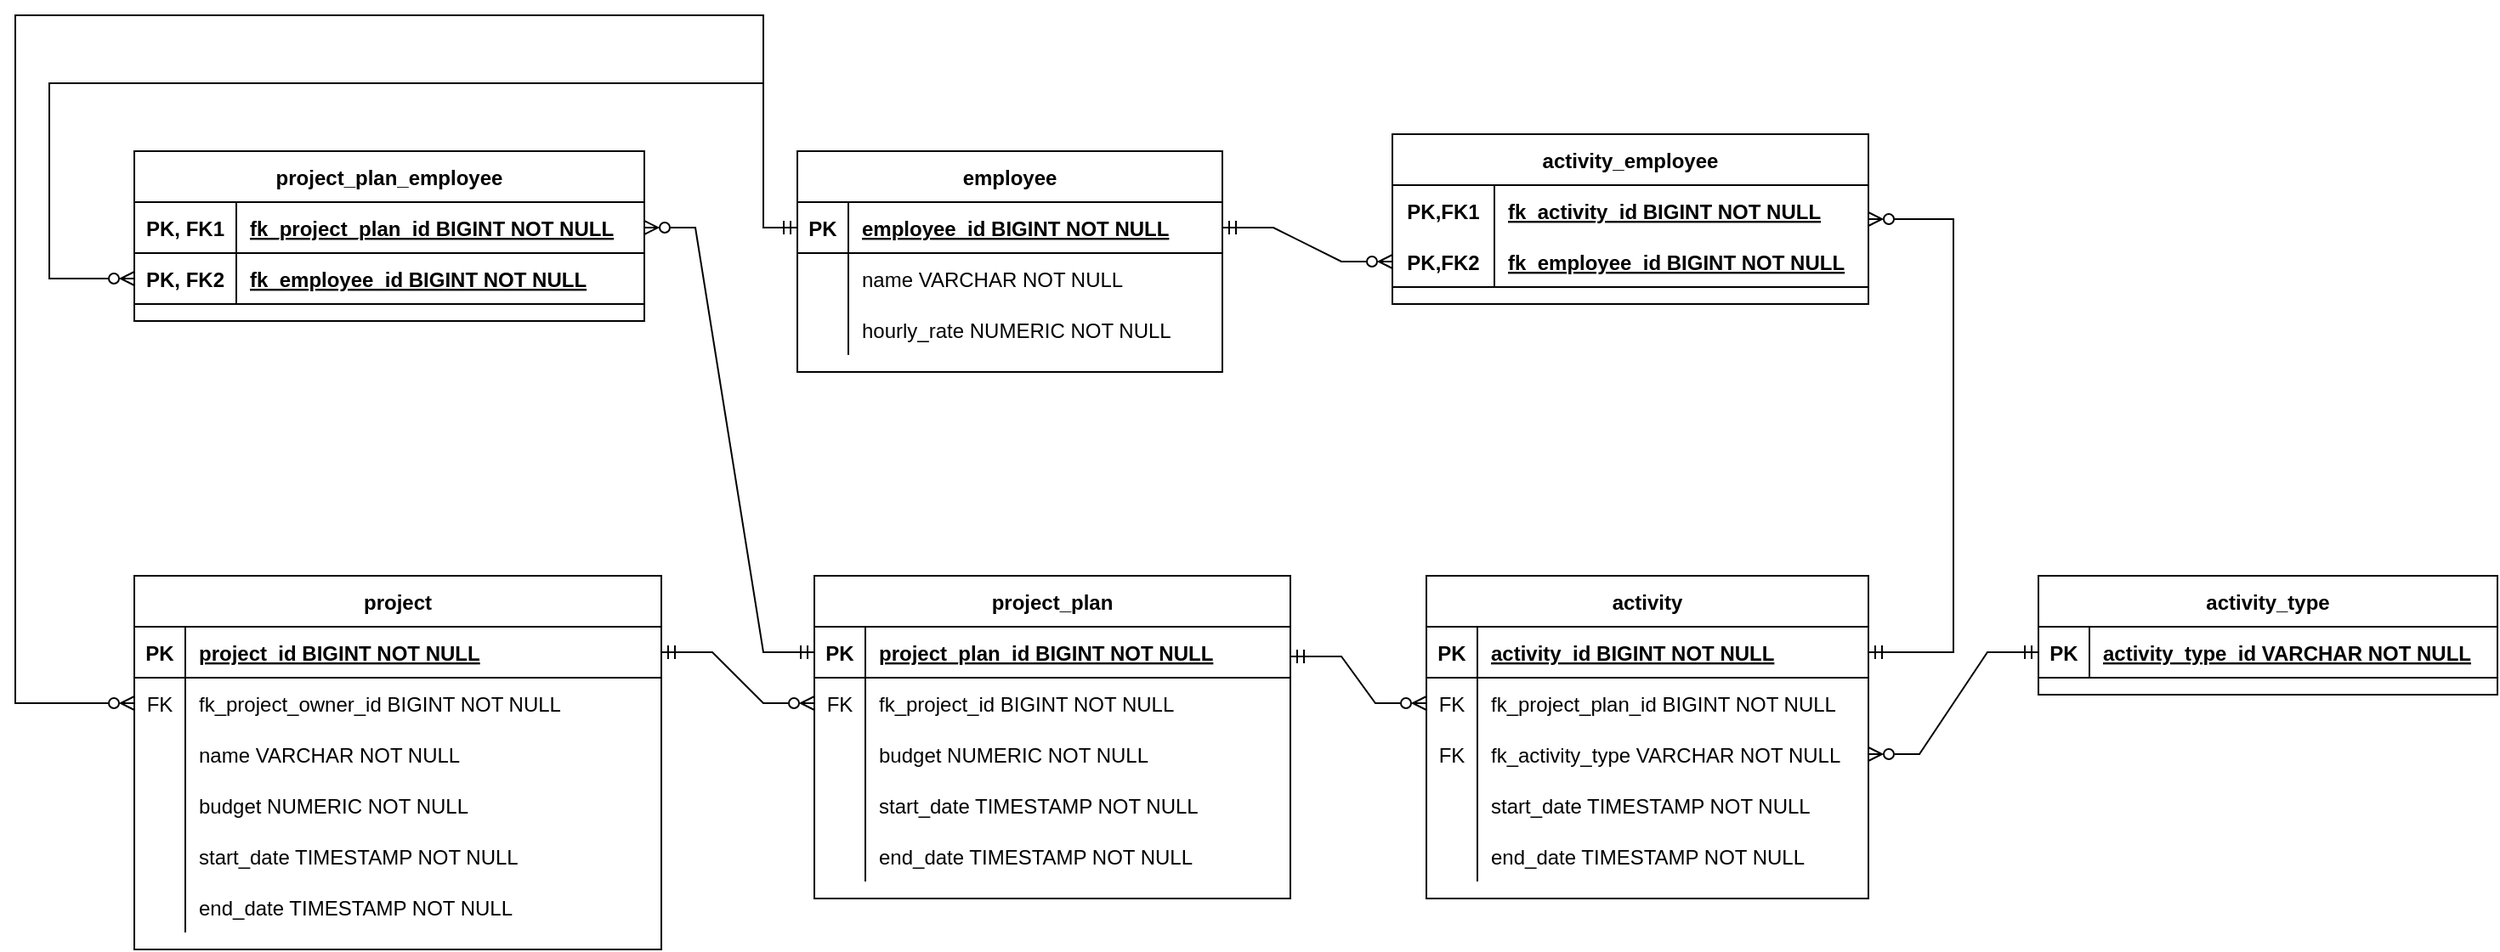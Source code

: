 <mxfile version="20.3.0" type="device"><diagram id="R2lEEEUBdFMjLlhIrx00" name="Page-1"><mxGraphModel dx="1875" dy="2206" grid="1" gridSize="10" guides="1" tooltips="1" connect="1" arrows="1" fold="1" page="1" pageScale="1" pageWidth="850" pageHeight="1100" math="0" shadow="0" extFonts="Permanent Marker^https://fonts.googleapis.com/css?family=Permanent+Marker"><root><mxCell id="0"/><mxCell id="1" parent="0"/><mxCell id="RVEymTdGyVtFN6aPBOsJ-1" value="project" style="shape=table;startSize=30;container=1;collapsible=1;childLayout=tableLayout;fixedRows=1;rowLines=0;fontStyle=1;align=center;resizeLast=1;" parent="1" vertex="1"><mxGeometry x="80" y="160" width="310" height="220" as="geometry"/></mxCell><mxCell id="RVEymTdGyVtFN6aPBOsJ-2" value="" style="shape=tableRow;horizontal=0;startSize=0;swimlaneHead=0;swimlaneBody=0;fillColor=none;collapsible=0;dropTarget=0;points=[[0,0.5],[1,0.5]];portConstraint=eastwest;top=0;left=0;right=0;bottom=1;" parent="RVEymTdGyVtFN6aPBOsJ-1" vertex="1"><mxGeometry y="30" width="310" height="30" as="geometry"/></mxCell><mxCell id="RVEymTdGyVtFN6aPBOsJ-3" value="PK" style="shape=partialRectangle;connectable=0;fillColor=none;top=0;left=0;bottom=0;right=0;fontStyle=1;overflow=hidden;" parent="RVEymTdGyVtFN6aPBOsJ-2" vertex="1"><mxGeometry width="30" height="30" as="geometry"><mxRectangle width="30" height="30" as="alternateBounds"/></mxGeometry></mxCell><mxCell id="RVEymTdGyVtFN6aPBOsJ-4" value="project_id BIGINT NOT NULL" style="shape=partialRectangle;connectable=0;fillColor=none;top=0;left=0;bottom=0;right=0;align=left;spacingLeft=6;fontStyle=5;overflow=hidden;" parent="RVEymTdGyVtFN6aPBOsJ-2" vertex="1"><mxGeometry x="30" width="280" height="30" as="geometry"><mxRectangle width="280" height="30" as="alternateBounds"/></mxGeometry></mxCell><mxCell id="RVEymTdGyVtFN6aPBOsJ-43" value="" style="shape=tableRow;horizontal=0;startSize=0;swimlaneHead=0;swimlaneBody=0;fillColor=none;collapsible=0;dropTarget=0;points=[[0,0.5],[1,0.5]];portConstraint=eastwest;top=0;left=0;right=0;bottom=0;" parent="RVEymTdGyVtFN6aPBOsJ-1" vertex="1"><mxGeometry y="60" width="310" height="30" as="geometry"/></mxCell><mxCell id="RVEymTdGyVtFN6aPBOsJ-44" value="FK" style="shape=partialRectangle;connectable=0;fillColor=none;top=0;left=0;bottom=0;right=0;fontStyle=0;overflow=hidden;" parent="RVEymTdGyVtFN6aPBOsJ-43" vertex="1"><mxGeometry width="30" height="30" as="geometry"><mxRectangle width="30" height="30" as="alternateBounds"/></mxGeometry></mxCell><mxCell id="RVEymTdGyVtFN6aPBOsJ-45" value="fk_project_owner_id BIGINT NOT NULL" style="shape=partialRectangle;connectable=0;fillColor=none;top=0;left=0;bottom=0;right=0;align=left;spacingLeft=6;fontStyle=0;overflow=hidden;" parent="RVEymTdGyVtFN6aPBOsJ-43" vertex="1"><mxGeometry x="30" width="280" height="30" as="geometry"><mxRectangle width="280" height="30" as="alternateBounds"/></mxGeometry></mxCell><mxCell id="RVEymTdGyVtFN6aPBOsJ-5" value="" style="shape=tableRow;horizontal=0;startSize=0;swimlaneHead=0;swimlaneBody=0;fillColor=none;collapsible=0;dropTarget=0;points=[[0,0.5],[1,0.5]];portConstraint=eastwest;top=0;left=0;right=0;bottom=0;" parent="RVEymTdGyVtFN6aPBOsJ-1" vertex="1"><mxGeometry y="90" width="310" height="30" as="geometry"/></mxCell><mxCell id="RVEymTdGyVtFN6aPBOsJ-6" value="" style="shape=partialRectangle;connectable=0;fillColor=none;top=0;left=0;bottom=0;right=0;editable=1;overflow=hidden;" parent="RVEymTdGyVtFN6aPBOsJ-5" vertex="1"><mxGeometry width="30" height="30" as="geometry"><mxRectangle width="30" height="30" as="alternateBounds"/></mxGeometry></mxCell><mxCell id="RVEymTdGyVtFN6aPBOsJ-7" value="name VARCHAR NOT NULL" style="shape=partialRectangle;connectable=0;fillColor=none;top=0;left=0;bottom=0;right=0;align=left;spacingLeft=6;overflow=hidden;" parent="RVEymTdGyVtFN6aPBOsJ-5" vertex="1"><mxGeometry x="30" width="280" height="30" as="geometry"><mxRectangle width="280" height="30" as="alternateBounds"/></mxGeometry></mxCell><mxCell id="RVEymTdGyVtFN6aPBOsJ-62" value="" style="shape=tableRow;horizontal=0;startSize=0;swimlaneHead=0;swimlaneBody=0;fillColor=none;collapsible=0;dropTarget=0;points=[[0,0.5],[1,0.5]];portConstraint=eastwest;top=0;left=0;right=0;bottom=0;" parent="RVEymTdGyVtFN6aPBOsJ-1" vertex="1"><mxGeometry y="120" width="310" height="30" as="geometry"/></mxCell><mxCell id="RVEymTdGyVtFN6aPBOsJ-63" value="" style="shape=partialRectangle;connectable=0;fillColor=none;top=0;left=0;bottom=0;right=0;editable=1;overflow=hidden;" parent="RVEymTdGyVtFN6aPBOsJ-62" vertex="1"><mxGeometry width="30" height="30" as="geometry"><mxRectangle width="30" height="30" as="alternateBounds"/></mxGeometry></mxCell><mxCell id="RVEymTdGyVtFN6aPBOsJ-64" value="budget NUMERIC NOT NULL" style="shape=partialRectangle;connectable=0;fillColor=none;top=0;left=0;bottom=0;right=0;align=left;spacingLeft=6;overflow=hidden;" parent="RVEymTdGyVtFN6aPBOsJ-62" vertex="1"><mxGeometry x="30" width="280" height="30" as="geometry"><mxRectangle width="280" height="30" as="alternateBounds"/></mxGeometry></mxCell><mxCell id="RVEymTdGyVtFN6aPBOsJ-8" value="" style="shape=tableRow;horizontal=0;startSize=0;swimlaneHead=0;swimlaneBody=0;fillColor=none;collapsible=0;dropTarget=0;points=[[0,0.5],[1,0.5]];portConstraint=eastwest;top=0;left=0;right=0;bottom=0;" parent="RVEymTdGyVtFN6aPBOsJ-1" vertex="1"><mxGeometry y="150" width="310" height="30" as="geometry"/></mxCell><mxCell id="RVEymTdGyVtFN6aPBOsJ-9" value="" style="shape=partialRectangle;connectable=0;fillColor=none;top=0;left=0;bottom=0;right=0;editable=1;overflow=hidden;" parent="RVEymTdGyVtFN6aPBOsJ-8" vertex="1"><mxGeometry width="30" height="30" as="geometry"><mxRectangle width="30" height="30" as="alternateBounds"/></mxGeometry></mxCell><mxCell id="RVEymTdGyVtFN6aPBOsJ-10" value="start_date TIMESTAMP NOT NULL" style="shape=partialRectangle;connectable=0;fillColor=none;top=0;left=0;bottom=0;right=0;align=left;spacingLeft=6;overflow=hidden;" parent="RVEymTdGyVtFN6aPBOsJ-8" vertex="1"><mxGeometry x="30" width="280" height="30" as="geometry"><mxRectangle width="280" height="30" as="alternateBounds"/></mxGeometry></mxCell><mxCell id="RVEymTdGyVtFN6aPBOsJ-11" value="" style="shape=tableRow;horizontal=0;startSize=0;swimlaneHead=0;swimlaneBody=0;fillColor=none;collapsible=0;dropTarget=0;points=[[0,0.5],[1,0.5]];portConstraint=eastwest;top=0;left=0;right=0;bottom=0;" parent="RVEymTdGyVtFN6aPBOsJ-1" vertex="1"><mxGeometry y="180" width="310" height="30" as="geometry"/></mxCell><mxCell id="RVEymTdGyVtFN6aPBOsJ-12" value="" style="shape=partialRectangle;connectable=0;fillColor=none;top=0;left=0;bottom=0;right=0;editable=1;overflow=hidden;" parent="RVEymTdGyVtFN6aPBOsJ-11" vertex="1"><mxGeometry width="30" height="30" as="geometry"><mxRectangle width="30" height="30" as="alternateBounds"/></mxGeometry></mxCell><mxCell id="RVEymTdGyVtFN6aPBOsJ-13" value="end_date TIMESTAMP NOT NULL" style="shape=partialRectangle;connectable=0;fillColor=none;top=0;left=0;bottom=0;right=0;align=left;spacingLeft=6;overflow=hidden;" parent="RVEymTdGyVtFN6aPBOsJ-11" vertex="1"><mxGeometry x="30" width="280" height="30" as="geometry"><mxRectangle width="280" height="30" as="alternateBounds"/></mxGeometry></mxCell><mxCell id="RVEymTdGyVtFN6aPBOsJ-14" value="project_plan" style="shape=table;startSize=30;container=1;collapsible=1;childLayout=tableLayout;fixedRows=1;rowLines=0;fontStyle=1;align=center;resizeLast=1;" parent="1" vertex="1"><mxGeometry x="480" y="160" width="280" height="190" as="geometry"/></mxCell><mxCell id="RVEymTdGyVtFN6aPBOsJ-15" value="" style="shape=tableRow;horizontal=0;startSize=0;swimlaneHead=0;swimlaneBody=0;fillColor=none;collapsible=0;dropTarget=0;points=[[0,0.5],[1,0.5]];portConstraint=eastwest;top=0;left=0;right=0;bottom=1;" parent="RVEymTdGyVtFN6aPBOsJ-14" vertex="1"><mxGeometry y="30" width="280" height="30" as="geometry"/></mxCell><mxCell id="RVEymTdGyVtFN6aPBOsJ-16" value="PK" style="shape=partialRectangle;connectable=0;fillColor=none;top=0;left=0;bottom=0;right=0;fontStyle=1;overflow=hidden;" parent="RVEymTdGyVtFN6aPBOsJ-15" vertex="1"><mxGeometry width="30" height="30" as="geometry"><mxRectangle width="30" height="30" as="alternateBounds"/></mxGeometry></mxCell><mxCell id="RVEymTdGyVtFN6aPBOsJ-17" value="project_plan_id BIGINT NOT NULL" style="shape=partialRectangle;connectable=0;fillColor=none;top=0;left=0;bottom=0;right=0;align=left;spacingLeft=6;fontStyle=5;overflow=hidden;" parent="RVEymTdGyVtFN6aPBOsJ-15" vertex="1"><mxGeometry x="30" width="250" height="30" as="geometry"><mxRectangle width="250" height="30" as="alternateBounds"/></mxGeometry></mxCell><mxCell id="RVEymTdGyVtFN6aPBOsJ-27" value="" style="shape=tableRow;horizontal=0;startSize=0;swimlaneHead=0;swimlaneBody=0;fillColor=none;collapsible=0;dropTarget=0;points=[[0,0.5],[1,0.5]];portConstraint=eastwest;top=0;left=0;right=0;bottom=0;" parent="RVEymTdGyVtFN6aPBOsJ-14" vertex="1"><mxGeometry y="60" width="280" height="30" as="geometry"/></mxCell><mxCell id="RVEymTdGyVtFN6aPBOsJ-28" value="FK" style="shape=partialRectangle;connectable=0;fillColor=none;top=0;left=0;bottom=0;right=0;fontStyle=0;overflow=hidden;" parent="RVEymTdGyVtFN6aPBOsJ-27" vertex="1"><mxGeometry width="30" height="30" as="geometry"><mxRectangle width="30" height="30" as="alternateBounds"/></mxGeometry></mxCell><mxCell id="RVEymTdGyVtFN6aPBOsJ-29" value="fk_project_id BIGINT NOT NULL" style="shape=partialRectangle;connectable=0;fillColor=none;top=0;left=0;bottom=0;right=0;align=left;spacingLeft=6;fontStyle=0;overflow=hidden;" parent="RVEymTdGyVtFN6aPBOsJ-27" vertex="1"><mxGeometry x="30" width="250" height="30" as="geometry"><mxRectangle width="250" height="30" as="alternateBounds"/></mxGeometry></mxCell><mxCell id="RVEymTdGyVtFN6aPBOsJ-18" value="" style="shape=tableRow;horizontal=0;startSize=0;swimlaneHead=0;swimlaneBody=0;fillColor=none;collapsible=0;dropTarget=0;points=[[0,0.5],[1,0.5]];portConstraint=eastwest;top=0;left=0;right=0;bottom=0;" parent="RVEymTdGyVtFN6aPBOsJ-14" vertex="1"><mxGeometry y="90" width="280" height="30" as="geometry"/></mxCell><mxCell id="RVEymTdGyVtFN6aPBOsJ-19" value="" style="shape=partialRectangle;connectable=0;fillColor=none;top=0;left=0;bottom=0;right=0;editable=1;overflow=hidden;" parent="RVEymTdGyVtFN6aPBOsJ-18" vertex="1"><mxGeometry width="30" height="30" as="geometry"><mxRectangle width="30" height="30" as="alternateBounds"/></mxGeometry></mxCell><mxCell id="RVEymTdGyVtFN6aPBOsJ-20" value="budget NUMERIC NOT NULL" style="shape=partialRectangle;connectable=0;fillColor=none;top=0;left=0;bottom=0;right=0;align=left;spacingLeft=6;overflow=hidden;" parent="RVEymTdGyVtFN6aPBOsJ-18" vertex="1"><mxGeometry x="30" width="250" height="30" as="geometry"><mxRectangle width="250" height="30" as="alternateBounds"/></mxGeometry></mxCell><mxCell id="RVEymTdGyVtFN6aPBOsJ-21" value="" style="shape=tableRow;horizontal=0;startSize=0;swimlaneHead=0;swimlaneBody=0;fillColor=none;collapsible=0;dropTarget=0;points=[[0,0.5],[1,0.5]];portConstraint=eastwest;top=0;left=0;right=0;bottom=0;" parent="RVEymTdGyVtFN6aPBOsJ-14" vertex="1"><mxGeometry y="120" width="280" height="30" as="geometry"/></mxCell><mxCell id="RVEymTdGyVtFN6aPBOsJ-22" value="" style="shape=partialRectangle;connectable=0;fillColor=none;top=0;left=0;bottom=0;right=0;editable=1;overflow=hidden;" parent="RVEymTdGyVtFN6aPBOsJ-21" vertex="1"><mxGeometry width="30" height="30" as="geometry"><mxRectangle width="30" height="30" as="alternateBounds"/></mxGeometry></mxCell><mxCell id="RVEymTdGyVtFN6aPBOsJ-23" value="start_date TIMESTAMP NOT NULL" style="shape=partialRectangle;connectable=0;fillColor=none;top=0;left=0;bottom=0;right=0;align=left;spacingLeft=6;overflow=hidden;" parent="RVEymTdGyVtFN6aPBOsJ-21" vertex="1"><mxGeometry x="30" width="250" height="30" as="geometry"><mxRectangle width="250" height="30" as="alternateBounds"/></mxGeometry></mxCell><mxCell id="RVEymTdGyVtFN6aPBOsJ-24" value="" style="shape=tableRow;horizontal=0;startSize=0;swimlaneHead=0;swimlaneBody=0;fillColor=none;collapsible=0;dropTarget=0;points=[[0,0.5],[1,0.5]];portConstraint=eastwest;top=0;left=0;right=0;bottom=0;" parent="RVEymTdGyVtFN6aPBOsJ-14" vertex="1"><mxGeometry y="150" width="280" height="30" as="geometry"/></mxCell><mxCell id="RVEymTdGyVtFN6aPBOsJ-25" value="" style="shape=partialRectangle;connectable=0;fillColor=none;top=0;left=0;bottom=0;right=0;editable=1;overflow=hidden;" parent="RVEymTdGyVtFN6aPBOsJ-24" vertex="1"><mxGeometry width="30" height="30" as="geometry"><mxRectangle width="30" height="30" as="alternateBounds"/></mxGeometry></mxCell><mxCell id="RVEymTdGyVtFN6aPBOsJ-26" value="end_date TIMESTAMP NOT NULL" style="shape=partialRectangle;connectable=0;fillColor=none;top=0;left=0;bottom=0;right=0;align=left;spacingLeft=6;overflow=hidden;" parent="RVEymTdGyVtFN6aPBOsJ-24" vertex="1"><mxGeometry x="30" width="250" height="30" as="geometry"><mxRectangle width="250" height="30" as="alternateBounds"/></mxGeometry></mxCell><mxCell id="RVEymTdGyVtFN6aPBOsJ-30" value="employee" style="shape=table;startSize=30;container=1;collapsible=1;childLayout=tableLayout;fixedRows=1;rowLines=0;fontStyle=1;align=center;resizeLast=1;" parent="1" vertex="1"><mxGeometry x="470" y="-90" width="250" height="130" as="geometry"/></mxCell><mxCell id="RVEymTdGyVtFN6aPBOsJ-31" value="" style="shape=tableRow;horizontal=0;startSize=0;swimlaneHead=0;swimlaneBody=0;fillColor=none;collapsible=0;dropTarget=0;points=[[0,0.5],[1,0.5]];portConstraint=eastwest;top=0;left=0;right=0;bottom=1;" parent="RVEymTdGyVtFN6aPBOsJ-30" vertex="1"><mxGeometry y="30" width="250" height="30" as="geometry"/></mxCell><mxCell id="RVEymTdGyVtFN6aPBOsJ-32" value="PK" style="shape=partialRectangle;connectable=0;fillColor=none;top=0;left=0;bottom=0;right=0;fontStyle=1;overflow=hidden;" parent="RVEymTdGyVtFN6aPBOsJ-31" vertex="1"><mxGeometry width="30" height="30" as="geometry"><mxRectangle width="30" height="30" as="alternateBounds"/></mxGeometry></mxCell><mxCell id="RVEymTdGyVtFN6aPBOsJ-33" value="employee_id BIGINT NOT NULL" style="shape=partialRectangle;connectable=0;fillColor=none;top=0;left=0;bottom=0;right=0;align=left;spacingLeft=6;fontStyle=5;overflow=hidden;" parent="RVEymTdGyVtFN6aPBOsJ-31" vertex="1"><mxGeometry x="30" width="220" height="30" as="geometry"><mxRectangle width="220" height="30" as="alternateBounds"/></mxGeometry></mxCell><mxCell id="RVEymTdGyVtFN6aPBOsJ-34" value="" style="shape=tableRow;horizontal=0;startSize=0;swimlaneHead=0;swimlaneBody=0;fillColor=none;collapsible=0;dropTarget=0;points=[[0,0.5],[1,0.5]];portConstraint=eastwest;top=0;left=0;right=0;bottom=0;" parent="RVEymTdGyVtFN6aPBOsJ-30" vertex="1"><mxGeometry y="60" width="250" height="30" as="geometry"/></mxCell><mxCell id="RVEymTdGyVtFN6aPBOsJ-35" value="" style="shape=partialRectangle;connectable=0;fillColor=none;top=0;left=0;bottom=0;right=0;editable=1;overflow=hidden;" parent="RVEymTdGyVtFN6aPBOsJ-34" vertex="1"><mxGeometry width="30" height="30" as="geometry"><mxRectangle width="30" height="30" as="alternateBounds"/></mxGeometry></mxCell><mxCell id="RVEymTdGyVtFN6aPBOsJ-36" value="name VARCHAR NOT NULL" style="shape=partialRectangle;connectable=0;fillColor=none;top=0;left=0;bottom=0;right=0;align=left;spacingLeft=6;overflow=hidden;" parent="RVEymTdGyVtFN6aPBOsJ-34" vertex="1"><mxGeometry x="30" width="220" height="30" as="geometry"><mxRectangle width="220" height="30" as="alternateBounds"/></mxGeometry></mxCell><mxCell id="RVEymTdGyVtFN6aPBOsJ-37" value="" style="shape=tableRow;horizontal=0;startSize=0;swimlaneHead=0;swimlaneBody=0;fillColor=none;collapsible=0;dropTarget=0;points=[[0,0.5],[1,0.5]];portConstraint=eastwest;top=0;left=0;right=0;bottom=0;" parent="RVEymTdGyVtFN6aPBOsJ-30" vertex="1"><mxGeometry y="90" width="250" height="30" as="geometry"/></mxCell><mxCell id="RVEymTdGyVtFN6aPBOsJ-38" value="" style="shape=partialRectangle;connectable=0;fillColor=none;top=0;left=0;bottom=0;right=0;editable=1;overflow=hidden;" parent="RVEymTdGyVtFN6aPBOsJ-37" vertex="1"><mxGeometry width="30" height="30" as="geometry"><mxRectangle width="30" height="30" as="alternateBounds"/></mxGeometry></mxCell><mxCell id="RVEymTdGyVtFN6aPBOsJ-39" value="hourly_rate NUMERIC NOT NULL" style="shape=partialRectangle;connectable=0;fillColor=none;top=0;left=0;bottom=0;right=0;align=left;spacingLeft=6;overflow=hidden;" parent="RVEymTdGyVtFN6aPBOsJ-37" vertex="1"><mxGeometry x="30" width="220" height="30" as="geometry"><mxRectangle width="220" height="30" as="alternateBounds"/></mxGeometry></mxCell><mxCell id="RVEymTdGyVtFN6aPBOsJ-46" value="activity" style="shape=table;startSize=30;container=1;collapsible=1;childLayout=tableLayout;fixedRows=1;rowLines=0;fontStyle=1;align=center;resizeLast=1;" parent="1" vertex="1"><mxGeometry x="840" y="160" width="260" height="190" as="geometry"/></mxCell><mxCell id="RVEymTdGyVtFN6aPBOsJ-47" value="" style="shape=tableRow;horizontal=0;startSize=0;swimlaneHead=0;swimlaneBody=0;fillColor=none;collapsible=0;dropTarget=0;points=[[0,0.5],[1,0.5]];portConstraint=eastwest;top=0;left=0;right=0;bottom=1;" parent="RVEymTdGyVtFN6aPBOsJ-46" vertex="1"><mxGeometry y="30" width="260" height="30" as="geometry"/></mxCell><mxCell id="RVEymTdGyVtFN6aPBOsJ-48" value="PK" style="shape=partialRectangle;connectable=0;fillColor=none;top=0;left=0;bottom=0;right=0;fontStyle=1;overflow=hidden;" parent="RVEymTdGyVtFN6aPBOsJ-47" vertex="1"><mxGeometry width="30" height="30" as="geometry"><mxRectangle width="30" height="30" as="alternateBounds"/></mxGeometry></mxCell><mxCell id="RVEymTdGyVtFN6aPBOsJ-49" value="activity_id BIGINT NOT NULL" style="shape=partialRectangle;connectable=0;fillColor=none;top=0;left=0;bottom=0;right=0;align=left;spacingLeft=6;fontStyle=5;overflow=hidden;" parent="RVEymTdGyVtFN6aPBOsJ-47" vertex="1"><mxGeometry x="30" width="230" height="30" as="geometry"><mxRectangle width="230" height="30" as="alternateBounds"/></mxGeometry></mxCell><mxCell id="RVEymTdGyVtFN6aPBOsJ-59" value="" style="shape=tableRow;horizontal=0;startSize=0;swimlaneHead=0;swimlaneBody=0;fillColor=none;collapsible=0;dropTarget=0;points=[[0,0.5],[1,0.5]];portConstraint=eastwest;top=0;left=0;right=0;bottom=0;" parent="RVEymTdGyVtFN6aPBOsJ-46" vertex="1"><mxGeometry y="60" width="260" height="30" as="geometry"/></mxCell><mxCell id="RVEymTdGyVtFN6aPBOsJ-60" value="FK" style="shape=partialRectangle;connectable=0;fillColor=none;top=0;left=0;bottom=0;right=0;fontStyle=0;overflow=hidden;" parent="RVEymTdGyVtFN6aPBOsJ-59" vertex="1"><mxGeometry width="30" height="30" as="geometry"><mxRectangle width="30" height="30" as="alternateBounds"/></mxGeometry></mxCell><mxCell id="RVEymTdGyVtFN6aPBOsJ-61" value="fk_project_plan_id BIGINT NOT NULL" style="shape=partialRectangle;connectable=0;fillColor=none;top=0;left=0;bottom=0;right=0;align=left;spacingLeft=6;fontStyle=0;overflow=hidden;" parent="RVEymTdGyVtFN6aPBOsJ-59" vertex="1"><mxGeometry x="30" width="230" height="30" as="geometry"><mxRectangle width="230" height="30" as="alternateBounds"/></mxGeometry></mxCell><mxCell id="RVEymTdGyVtFN6aPBOsJ-65" value="" style="shape=tableRow;horizontal=0;startSize=0;swimlaneHead=0;swimlaneBody=0;fillColor=none;collapsible=0;dropTarget=0;points=[[0,0.5],[1,0.5]];portConstraint=eastwest;top=0;left=0;right=0;bottom=0;" parent="RVEymTdGyVtFN6aPBOsJ-46" vertex="1"><mxGeometry y="90" width="260" height="30" as="geometry"/></mxCell><mxCell id="RVEymTdGyVtFN6aPBOsJ-66" value="FK" style="shape=partialRectangle;connectable=0;fillColor=none;top=0;left=0;bottom=0;right=0;fontStyle=0;overflow=hidden;" parent="RVEymTdGyVtFN6aPBOsJ-65" vertex="1"><mxGeometry width="30" height="30" as="geometry"><mxRectangle width="30" height="30" as="alternateBounds"/></mxGeometry></mxCell><mxCell id="RVEymTdGyVtFN6aPBOsJ-67" value="fk_activity_type VARCHAR NOT NULL" style="shape=partialRectangle;connectable=0;fillColor=none;top=0;left=0;bottom=0;right=0;align=left;spacingLeft=6;fontStyle=0;overflow=hidden;" parent="RVEymTdGyVtFN6aPBOsJ-65" vertex="1"><mxGeometry x="30" width="230" height="30" as="geometry"><mxRectangle width="230" height="30" as="alternateBounds"/></mxGeometry></mxCell><mxCell id="RVEymTdGyVtFN6aPBOsJ-50" value="" style="shape=tableRow;horizontal=0;startSize=0;swimlaneHead=0;swimlaneBody=0;fillColor=none;collapsible=0;dropTarget=0;points=[[0,0.5],[1,0.5]];portConstraint=eastwest;top=0;left=0;right=0;bottom=0;" parent="RVEymTdGyVtFN6aPBOsJ-46" vertex="1"><mxGeometry y="120" width="260" height="30" as="geometry"/></mxCell><mxCell id="RVEymTdGyVtFN6aPBOsJ-51" value="" style="shape=partialRectangle;connectable=0;fillColor=none;top=0;left=0;bottom=0;right=0;editable=1;overflow=hidden;" parent="RVEymTdGyVtFN6aPBOsJ-50" vertex="1"><mxGeometry width="30" height="30" as="geometry"><mxRectangle width="30" height="30" as="alternateBounds"/></mxGeometry></mxCell><mxCell id="RVEymTdGyVtFN6aPBOsJ-52" value="start_date TIMESTAMP NOT NULL" style="shape=partialRectangle;connectable=0;fillColor=none;top=0;left=0;bottom=0;right=0;align=left;spacingLeft=6;overflow=hidden;" parent="RVEymTdGyVtFN6aPBOsJ-50" vertex="1"><mxGeometry x="30" width="230" height="30" as="geometry"><mxRectangle width="230" height="30" as="alternateBounds"/></mxGeometry></mxCell><mxCell id="RVEymTdGyVtFN6aPBOsJ-53" value="" style="shape=tableRow;horizontal=0;startSize=0;swimlaneHead=0;swimlaneBody=0;fillColor=none;collapsible=0;dropTarget=0;points=[[0,0.5],[1,0.5]];portConstraint=eastwest;top=0;left=0;right=0;bottom=0;" parent="RVEymTdGyVtFN6aPBOsJ-46" vertex="1"><mxGeometry y="150" width="260" height="30" as="geometry"/></mxCell><mxCell id="RVEymTdGyVtFN6aPBOsJ-54" value="" style="shape=partialRectangle;connectable=0;fillColor=none;top=0;left=0;bottom=0;right=0;editable=1;overflow=hidden;" parent="RVEymTdGyVtFN6aPBOsJ-53" vertex="1"><mxGeometry width="30" height="30" as="geometry"><mxRectangle width="30" height="30" as="alternateBounds"/></mxGeometry></mxCell><mxCell id="RVEymTdGyVtFN6aPBOsJ-55" value="end_date TIMESTAMP NOT NULL" style="shape=partialRectangle;connectable=0;fillColor=none;top=0;left=0;bottom=0;right=0;align=left;spacingLeft=6;overflow=hidden;" parent="RVEymTdGyVtFN6aPBOsJ-53" vertex="1"><mxGeometry x="30" width="230" height="30" as="geometry"><mxRectangle width="230" height="30" as="alternateBounds"/></mxGeometry></mxCell><mxCell id="RVEymTdGyVtFN6aPBOsJ-68" value="activity_type" style="shape=table;startSize=30;container=1;collapsible=1;childLayout=tableLayout;fixedRows=1;rowLines=0;fontStyle=1;align=center;resizeLast=1;" parent="1" vertex="1"><mxGeometry x="1200" y="160" width="270" height="70" as="geometry"/></mxCell><mxCell id="RVEymTdGyVtFN6aPBOsJ-69" value="" style="shape=tableRow;horizontal=0;startSize=0;swimlaneHead=0;swimlaneBody=0;fillColor=none;collapsible=0;dropTarget=0;points=[[0,0.5],[1,0.5]];portConstraint=eastwest;top=0;left=0;right=0;bottom=1;" parent="RVEymTdGyVtFN6aPBOsJ-68" vertex="1"><mxGeometry y="30" width="270" height="30" as="geometry"/></mxCell><mxCell id="RVEymTdGyVtFN6aPBOsJ-70" value="PK" style="shape=partialRectangle;connectable=0;fillColor=none;top=0;left=0;bottom=0;right=0;fontStyle=1;overflow=hidden;" parent="RVEymTdGyVtFN6aPBOsJ-69" vertex="1"><mxGeometry width="30" height="30" as="geometry"><mxRectangle width="30" height="30" as="alternateBounds"/></mxGeometry></mxCell><mxCell id="RVEymTdGyVtFN6aPBOsJ-71" value="activity_type_id VARCHAR NOT NULL" style="shape=partialRectangle;connectable=0;fillColor=none;top=0;left=0;bottom=0;right=0;align=left;spacingLeft=6;fontStyle=5;overflow=hidden;" parent="RVEymTdGyVtFN6aPBOsJ-69" vertex="1"><mxGeometry x="30" width="240" height="30" as="geometry"><mxRectangle width="240" height="30" as="alternateBounds"/></mxGeometry></mxCell><mxCell id="RVEymTdGyVtFN6aPBOsJ-81" value="project_plan_employee" style="shape=table;startSize=30;container=1;collapsible=1;childLayout=tableLayout;fixedRows=1;rowLines=0;fontStyle=1;align=center;resizeLast=1;" parent="1" vertex="1"><mxGeometry x="80" y="-90" width="300" height="100" as="geometry"/></mxCell><mxCell id="RVEymTdGyVtFN6aPBOsJ-82" value="" style="shape=tableRow;horizontal=0;startSize=0;swimlaneHead=0;swimlaneBody=0;fillColor=none;collapsible=0;dropTarget=0;points=[[0,0.5],[1,0.5]];portConstraint=eastwest;top=0;left=0;right=0;bottom=1;" parent="RVEymTdGyVtFN6aPBOsJ-81" vertex="1"><mxGeometry y="30" width="300" height="30" as="geometry"/></mxCell><mxCell id="RVEymTdGyVtFN6aPBOsJ-83" value="PK, FK1" style="shape=partialRectangle;connectable=0;fillColor=none;top=0;left=0;bottom=0;right=0;fontStyle=1;overflow=hidden;" parent="RVEymTdGyVtFN6aPBOsJ-82" vertex="1"><mxGeometry width="60" height="30" as="geometry"><mxRectangle width="60" height="30" as="alternateBounds"/></mxGeometry></mxCell><mxCell id="RVEymTdGyVtFN6aPBOsJ-84" value="fk_project_plan_id BIGINT NOT NULL" style="shape=partialRectangle;connectable=0;fillColor=none;top=0;left=0;bottom=0;right=0;align=left;spacingLeft=6;fontStyle=5;overflow=hidden;" parent="RVEymTdGyVtFN6aPBOsJ-82" vertex="1"><mxGeometry x="60" width="240" height="30" as="geometry"><mxRectangle width="240" height="30" as="alternateBounds"/></mxGeometry></mxCell><mxCell id="RVEymTdGyVtFN6aPBOsJ-94" value="" style="shape=tableRow;horizontal=0;startSize=0;swimlaneHead=0;swimlaneBody=0;fillColor=none;collapsible=0;dropTarget=0;points=[[0,0.5],[1,0.5]];portConstraint=eastwest;top=0;left=0;right=0;bottom=1;" parent="RVEymTdGyVtFN6aPBOsJ-81" vertex="1"><mxGeometry y="60" width="300" height="30" as="geometry"/></mxCell><mxCell id="RVEymTdGyVtFN6aPBOsJ-95" value="PK, FK2" style="shape=partialRectangle;connectable=0;fillColor=none;top=0;left=0;bottom=0;right=0;fontStyle=1;overflow=hidden;" parent="RVEymTdGyVtFN6aPBOsJ-94" vertex="1"><mxGeometry width="60" height="30" as="geometry"><mxRectangle width="60" height="30" as="alternateBounds"/></mxGeometry></mxCell><mxCell id="RVEymTdGyVtFN6aPBOsJ-96" value="fk_employee_id BIGINT NOT NULL" style="shape=partialRectangle;connectable=0;fillColor=none;top=0;left=0;bottom=0;right=0;align=left;spacingLeft=6;fontStyle=5;overflow=hidden;" parent="RVEymTdGyVtFN6aPBOsJ-94" vertex="1"><mxGeometry x="60" width="240" height="30" as="geometry"><mxRectangle width="240" height="30" as="alternateBounds"/></mxGeometry></mxCell><mxCell id="RVEymTdGyVtFN6aPBOsJ-109" value="activity_employee" style="shape=table;startSize=30;container=1;collapsible=1;childLayout=tableLayout;fixedRows=1;rowLines=0;fontStyle=1;align=center;resizeLast=1;" parent="1" vertex="1"><mxGeometry x="820" y="-100" width="280" height="100" as="geometry"/></mxCell><mxCell id="RVEymTdGyVtFN6aPBOsJ-110" value="" style="shape=tableRow;horizontal=0;startSize=0;swimlaneHead=0;swimlaneBody=0;fillColor=none;collapsible=0;dropTarget=0;points=[[0,0.5],[1,0.5]];portConstraint=eastwest;top=0;left=0;right=0;bottom=0;" parent="RVEymTdGyVtFN6aPBOsJ-109" vertex="1"><mxGeometry y="30" width="280" height="30" as="geometry"/></mxCell><mxCell id="RVEymTdGyVtFN6aPBOsJ-111" value="PK,FK1" style="shape=partialRectangle;connectable=0;fillColor=none;top=0;left=0;bottom=0;right=0;fontStyle=1;overflow=hidden;" parent="RVEymTdGyVtFN6aPBOsJ-110" vertex="1"><mxGeometry width="60" height="30" as="geometry"><mxRectangle width="60" height="30" as="alternateBounds"/></mxGeometry></mxCell><mxCell id="RVEymTdGyVtFN6aPBOsJ-112" value="fk_activity_id BIGINT NOT NULL" style="shape=partialRectangle;connectable=0;fillColor=none;top=0;left=0;bottom=0;right=0;align=left;spacingLeft=6;fontStyle=5;overflow=hidden;" parent="RVEymTdGyVtFN6aPBOsJ-110" vertex="1"><mxGeometry x="60" width="220" height="30" as="geometry"><mxRectangle width="220" height="30" as="alternateBounds"/></mxGeometry></mxCell><mxCell id="RVEymTdGyVtFN6aPBOsJ-113" value="" style="shape=tableRow;horizontal=0;startSize=0;swimlaneHead=0;swimlaneBody=0;fillColor=none;collapsible=0;dropTarget=0;points=[[0,0.5],[1,0.5]];portConstraint=eastwest;top=0;left=0;right=0;bottom=1;" parent="RVEymTdGyVtFN6aPBOsJ-109" vertex="1"><mxGeometry y="60" width="280" height="30" as="geometry"/></mxCell><mxCell id="RVEymTdGyVtFN6aPBOsJ-114" value="PK,FK2" style="shape=partialRectangle;connectable=0;fillColor=none;top=0;left=0;bottom=0;right=0;fontStyle=1;overflow=hidden;" parent="RVEymTdGyVtFN6aPBOsJ-113" vertex="1"><mxGeometry width="60" height="30" as="geometry"><mxRectangle width="60" height="30" as="alternateBounds"/></mxGeometry></mxCell><mxCell id="RVEymTdGyVtFN6aPBOsJ-115" value="fk_employee_id BIGINT NOT NULL" style="shape=partialRectangle;connectable=0;fillColor=none;top=0;left=0;bottom=0;right=0;align=left;spacingLeft=6;fontStyle=5;overflow=hidden;" parent="RVEymTdGyVtFN6aPBOsJ-113" vertex="1"><mxGeometry x="60" width="220" height="30" as="geometry"><mxRectangle width="220" height="30" as="alternateBounds"/></mxGeometry></mxCell><mxCell id="RVEymTdGyVtFN6aPBOsJ-123" value="" style="edgeStyle=entityRelationEdgeStyle;fontSize=12;html=1;endArrow=ERzeroToMany;rounded=0;exitX=1;exitY=0.5;exitDx=0;exitDy=0;entryX=0;entryY=0.5;entryDx=0;entryDy=0;endFill=0;startArrow=ERmandOne;startFill=0;" parent="1" source="RVEymTdGyVtFN6aPBOsJ-2" target="RVEymTdGyVtFN6aPBOsJ-27" edge="1"><mxGeometry width="100" height="100" relative="1" as="geometry"><mxPoint x="290" y="600" as="sourcePoint"/><mxPoint x="390" y="500" as="targetPoint"/></mxGeometry></mxCell><mxCell id="RVEymTdGyVtFN6aPBOsJ-124" value="" style="edgeStyle=entityRelationEdgeStyle;fontSize=12;html=1;endArrow=ERzeroToMany;rounded=0;exitX=1;exitY=0.25;exitDx=0;exitDy=0;entryX=0;entryY=0.5;entryDx=0;entryDy=0;endFill=0;startArrow=ERmandOne;startFill=0;" parent="1" source="RVEymTdGyVtFN6aPBOsJ-14" target="RVEymTdGyVtFN6aPBOsJ-59" edge="1"><mxGeometry width="100" height="100" relative="1" as="geometry"><mxPoint x="740" y="270" as="sourcePoint"/><mxPoint x="840" y="170" as="targetPoint"/></mxGeometry></mxCell><mxCell id="RVEymTdGyVtFN6aPBOsJ-125" value="" style="edgeStyle=entityRelationEdgeStyle;fontSize=12;html=1;endArrow=ERzeroToMany;rounded=0;entryX=1;entryY=0.5;entryDx=0;entryDy=0;exitX=0;exitY=0.5;exitDx=0;exitDy=0;endFill=0;startArrow=ERmandOne;startFill=0;" parent="1" source="RVEymTdGyVtFN6aPBOsJ-69" target="RVEymTdGyVtFN6aPBOsJ-65" edge="1"><mxGeometry width="100" height="100" relative="1" as="geometry"><mxPoint x="1190" y="420" as="sourcePoint"/><mxPoint x="1290" y="320" as="targetPoint"/></mxGeometry></mxCell><mxCell id="RVEymTdGyVtFN6aPBOsJ-127" value="" style="edgeStyle=entityRelationEdgeStyle;fontSize=12;html=1;endArrow=ERzeroToMany;rounded=0;exitX=0;exitY=0.5;exitDx=0;exitDy=0;entryX=1;entryY=0.5;entryDx=0;entryDy=0;endFill=0;startArrow=ERmandOne;startFill=0;" parent="1" source="RVEymTdGyVtFN6aPBOsJ-15" target="RVEymTdGyVtFN6aPBOsJ-82" edge="1"><mxGeometry width="100" height="100" relative="1" as="geometry"><mxPoint x="380" y="440" as="sourcePoint"/><mxPoint x="420" y="-80" as="targetPoint"/></mxGeometry></mxCell><mxCell id="RVEymTdGyVtFN6aPBOsJ-129" value="" style="edgeStyle=entityRelationEdgeStyle;fontSize=12;html=1;endArrow=ERzeroToMany;rounded=0;exitX=1;exitY=0.5;exitDx=0;exitDy=0;entryX=0;entryY=0.5;entryDx=0;entryDy=0;endFill=0;startArrow=ERmandOne;startFill=0;" parent="1" source="RVEymTdGyVtFN6aPBOsJ-31" target="RVEymTdGyVtFN6aPBOsJ-113" edge="1"><mxGeometry width="100" height="100" relative="1" as="geometry"><mxPoint x="530" y="630" as="sourcePoint"/><mxPoint x="630" y="530" as="targetPoint"/></mxGeometry></mxCell><mxCell id="RVEymTdGyVtFN6aPBOsJ-130" value="" style="edgeStyle=orthogonalEdgeStyle;fontSize=12;html=1;endArrow=ERzeroToMany;rounded=0;exitX=1;exitY=0.5;exitDx=0;exitDy=0;entryX=1;entryY=0.5;entryDx=0;entryDy=0;endFill=0;startArrow=ERmandOne;startFill=0;" parent="1" source="RVEymTdGyVtFN6aPBOsJ-47" target="RVEymTdGyVtFN6aPBOsJ-109" edge="1"><mxGeometry width="100" height="100" relative="1" as="geometry"><mxPoint x="690" y="500" as="sourcePoint"/><mxPoint x="790" y="400" as="targetPoint"/><Array as="points"><mxPoint x="1150" y="205"/><mxPoint x="1150" y="-50"/></Array></mxGeometry></mxCell><mxCell id="RVEymTdGyVtFN6aPBOsJ-131" value="" style="edgeStyle=orthogonalEdgeStyle;fontSize=12;html=1;endArrow=ERzeroToMany;rounded=0;exitX=0;exitY=0.5;exitDx=0;exitDy=0;entryX=0;entryY=0.5;entryDx=0;entryDy=0;endFill=0;startArrow=ERmandOne;startFill=0;" parent="1" source="RVEymTdGyVtFN6aPBOsJ-31" target="RVEymTdGyVtFN6aPBOsJ-94" edge="1"><mxGeometry width="100" height="100" relative="1" as="geometry"><mxPoint x="470" y="30" as="sourcePoint"/><mxPoint x="570" y="-70" as="targetPoint"/><Array as="points"><mxPoint x="450" y="-45"/><mxPoint x="450" y="-130"/><mxPoint x="30" y="-130"/><mxPoint x="30" y="-15"/></Array></mxGeometry></mxCell><mxCell id="x4-1dT5ANE8i2hnWUlEL-2" value="" style="edgeStyle=orthogonalEdgeStyle;fontSize=12;html=1;endArrow=ERzeroToMany;rounded=0;exitX=0;exitY=0.5;exitDx=0;exitDy=0;entryX=0;entryY=0.5;entryDx=0;entryDy=0;endFill=0;startArrow=ERmandOne;startFill=0;" edge="1" parent="1" source="RVEymTdGyVtFN6aPBOsJ-31" target="RVEymTdGyVtFN6aPBOsJ-43"><mxGeometry width="100" height="100" relative="1" as="geometry"><mxPoint x="400" y="550" as="sourcePoint"/><mxPoint x="60" y="50" as="targetPoint"/><Array as="points"><mxPoint x="450" y="-45"/><mxPoint x="450" y="-170"/><mxPoint x="10" y="-170"/><mxPoint x="10" y="235"/></Array></mxGeometry></mxCell></root></mxGraphModel></diagram></mxfile>